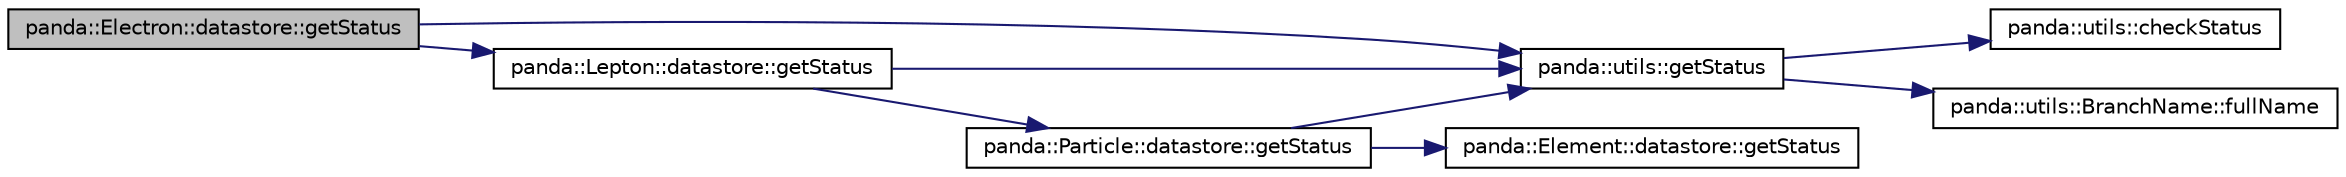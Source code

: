 digraph G
{
  edge [fontname="Helvetica",fontsize="10",labelfontname="Helvetica",labelfontsize="10"];
  node [fontname="Helvetica",fontsize="10",shape=record];
  rankdir=LR;
  Node1 [label="panda::Electron::datastore::getStatus",height=0.2,width=0.4,color="black", fillcolor="grey75", style="filled" fontcolor="black"];
  Node1 -> Node2 [color="midnightblue",fontsize="10",style="solid"];
  Node2 [label="panda::utils::getStatus",height=0.2,width=0.4,color="black", fillcolor="white", style="filled",URL="$namespacepanda_1_1utils.html#a8928c2bd486eae6103c33618c6eb4e80",tooltip="Get the status of a branch."];
  Node2 -> Node3 [color="midnightblue",fontsize="10",style="solid"];
  Node3 [label="panda::utils::checkStatus",height=0.2,width=0.4,color="black", fillcolor="white", style="filled",URL="$namespacepanda_1_1utils.html#aafa411773a4b0ee829d99e6e5a0abdcd",tooltip="Check status of a branch."];
  Node2 -> Node4 [color="midnightblue",fontsize="10",style="solid"];
  Node4 [label="panda::utils::BranchName::fullName",height=0.2,width=0.4,color="black", fillcolor="white", style="filled",URL="$classpanda_1_1utils_1_1BranchName.html#a13958ff4a9d554d2c057c600b4f70412",tooltip="Prepend the branch name with &lt;objName.&gt;."];
  Node1 -> Node5 [color="midnightblue",fontsize="10",style="solid"];
  Node5 [label="panda::Lepton::datastore::getStatus",height=0.2,width=0.4,color="black", fillcolor="white", style="filled",URL="$structpanda_1_1Lepton_1_1datastore.html#a44602d14a45e9a23ffdb02f9dfa7e018"];
  Node5 -> Node2 [color="midnightblue",fontsize="10",style="solid"];
  Node5 -> Node6 [color="midnightblue",fontsize="10",style="solid"];
  Node6 [label="panda::Particle::datastore::getStatus",height=0.2,width=0.4,color="black", fillcolor="white", style="filled",URL="$structpanda_1_1Particle_1_1datastore.html#a09e5a80068f06d0d2118c2596258b8e3"];
  Node6 -> Node2 [color="midnightblue",fontsize="10",style="solid"];
  Node6 -> Node7 [color="midnightblue",fontsize="10",style="solid"];
  Node7 [label="panda::Element::datastore::getStatus",height=0.2,width=0.4,color="black", fillcolor="white", style="filled",URL="$structpanda_1_1Element_1_1datastore.html#a9f9eb1f7611bc73f10a010a149d17a15"];
}
